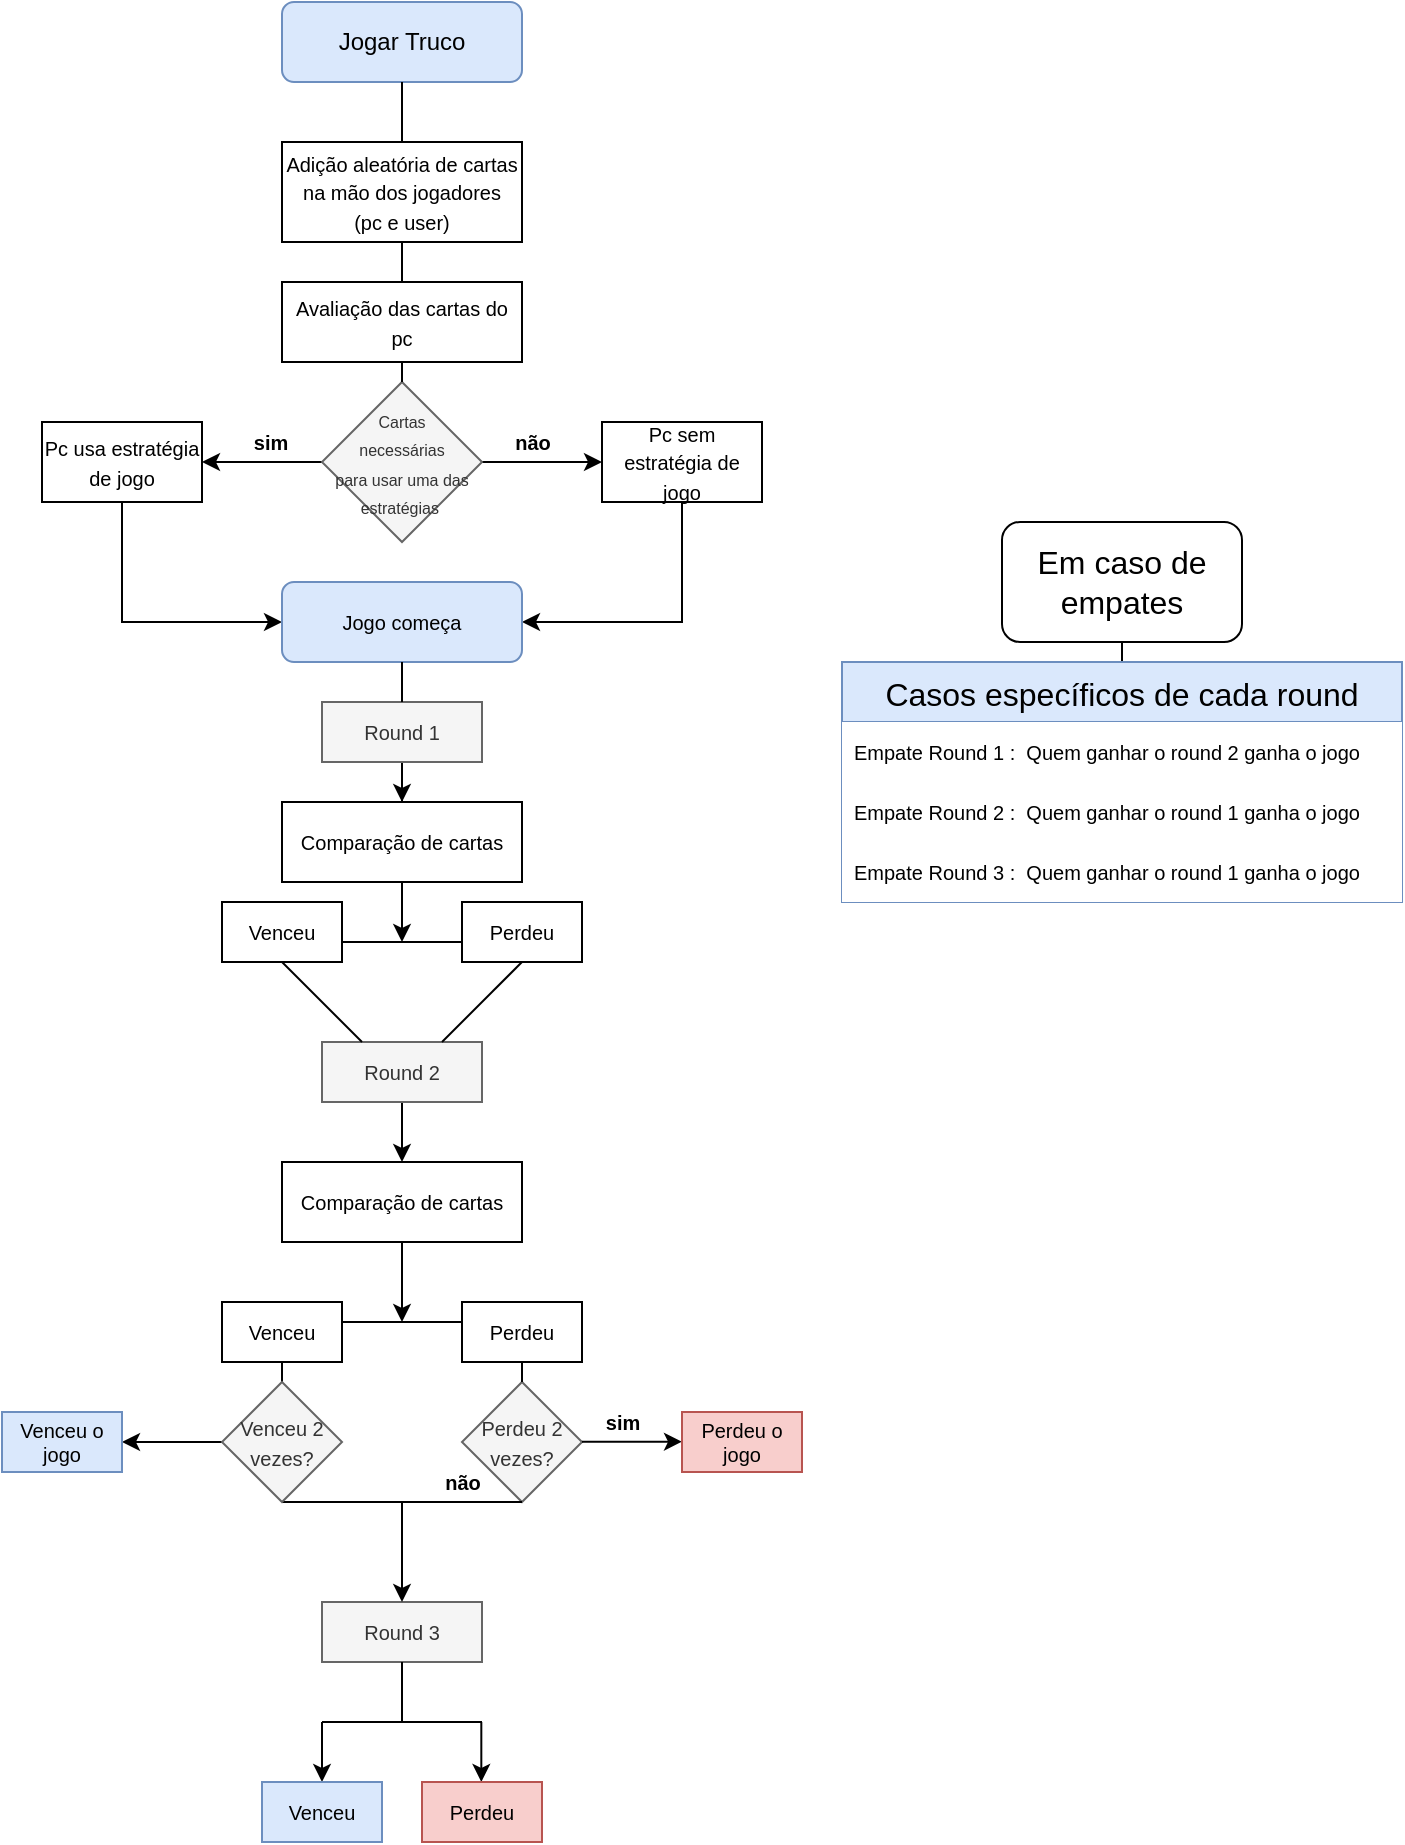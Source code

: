 <mxfile version="20.2.8" type="github">
  <diagram id="C5RBs43oDa-KdzZeNtuy" name="Page-1">
    <mxGraphModel dx="1484" dy="876" grid="1" gridSize="10" guides="1" tooltips="1" connect="1" arrows="1" fold="1" page="1" pageScale="1" pageWidth="827" pageHeight="1169" math="0" shadow="0">
      <root>
        <mxCell id="WIyWlLk6GJQsqaUBKTNV-0" />
        <mxCell id="WIyWlLk6GJQsqaUBKTNV-1" parent="WIyWlLk6GJQsqaUBKTNV-0" />
        <mxCell id="WIyWlLk6GJQsqaUBKTNV-3" value="Jogar Truco" style="rounded=1;whiteSpace=wrap;html=1;fontSize=12;glass=0;strokeWidth=1;shadow=0;fillColor=#dae8fc;strokeColor=#6c8ebf;" parent="WIyWlLk6GJQsqaUBKTNV-1" vertex="1">
          <mxGeometry x="160" y="80" width="120" height="40" as="geometry" />
        </mxCell>
        <mxCell id="9xWWHG499uekbKJID4pz-0" value="&lt;font style=&quot;font-size: 10px;&quot;&gt;Adição aleatória de cartas na mão dos jogadores &lt;br&gt;(pc e user)&lt;/font&gt;" style="rounded=0;whiteSpace=wrap;html=1;" parent="WIyWlLk6GJQsqaUBKTNV-1" vertex="1">
          <mxGeometry x="160" y="150" width="120" height="50" as="geometry" />
        </mxCell>
        <mxCell id="9xWWHG499uekbKJID4pz-1" value="" style="rounded=0;html=1;jettySize=auto;orthogonalLoop=1;fontSize=11;endArrow=none;endFill=0;endSize=8;strokeWidth=1;shadow=0;labelBackgroundColor=none;edgeStyle=orthogonalEdgeStyle;" parent="WIyWlLk6GJQsqaUBKTNV-1" source="WIyWlLk6GJQsqaUBKTNV-3" target="9xWWHG499uekbKJID4pz-0" edge="1">
          <mxGeometry relative="1" as="geometry">
            <mxPoint x="220.0" y="120" as="sourcePoint" />
            <mxPoint x="220.0" y="210" as="targetPoint" />
          </mxGeometry>
        </mxCell>
        <mxCell id="9xWWHG499uekbKJID4pz-2" value="&lt;font style=&quot;font-size: 10px;&quot;&gt;Avaliação das cartas do pc&lt;/font&gt;" style="rounded=0;whiteSpace=wrap;html=1;" parent="WIyWlLk6GJQsqaUBKTNV-1" vertex="1">
          <mxGeometry x="160" y="220" width="120" height="40" as="geometry" />
        </mxCell>
        <mxCell id="9xWWHG499uekbKJID4pz-9" value="" style="endArrow=none;html=1;rounded=0;entryX=0.5;entryY=1;entryDx=0;entryDy=0;exitX=0.5;exitY=0;exitDx=0;exitDy=0;" parent="WIyWlLk6GJQsqaUBKTNV-1" source="9xWWHG499uekbKJID4pz-2" target="9xWWHG499uekbKJID4pz-0" edge="1">
          <mxGeometry width="50" height="50" relative="1" as="geometry">
            <mxPoint x="210" y="240" as="sourcePoint" />
            <mxPoint x="260" y="190" as="targetPoint" />
          </mxGeometry>
        </mxCell>
        <mxCell id="9xWWHG499uekbKJID4pz-17" value="" style="edgeStyle=orthogonalEdgeStyle;rounded=0;orthogonalLoop=1;jettySize=auto;html=1;fontSize=8;" parent="WIyWlLk6GJQsqaUBKTNV-1" source="9xWWHG499uekbKJID4pz-10" target="9xWWHG499uekbKJID4pz-16" edge="1">
          <mxGeometry relative="1" as="geometry" />
        </mxCell>
        <mxCell id="9xWWHG499uekbKJID4pz-20" value="não" style="edgeLabel;html=1;align=center;verticalAlign=middle;resizable=0;points=[];fontSize=10;fontStyle=1" parent="9xWWHG499uekbKJID4pz-17" vertex="1" connectable="0">
          <mxGeometry x="-0.167" y="2" relative="1" as="geometry">
            <mxPoint y="-8" as="offset" />
          </mxGeometry>
        </mxCell>
        <mxCell id="9xWWHG499uekbKJID4pz-22" value="" style="edgeStyle=orthogonalEdgeStyle;rounded=0;orthogonalLoop=1;jettySize=auto;html=1;fontSize=10;" parent="WIyWlLk6GJQsqaUBKTNV-1" source="9xWWHG499uekbKJID4pz-10" edge="1">
          <mxGeometry relative="1" as="geometry">
            <mxPoint x="120" y="310" as="targetPoint" />
          </mxGeometry>
        </mxCell>
        <mxCell id="9xWWHG499uekbKJID4pz-27" value="sim" style="edgeLabel;html=1;align=center;verticalAlign=middle;resizable=0;points=[];fontSize=10;fontStyle=1" parent="9xWWHG499uekbKJID4pz-22" vertex="1" connectable="0">
          <mxGeometry x="-0.14" y="-2" relative="1" as="geometry">
            <mxPoint y="-8" as="offset" />
          </mxGeometry>
        </mxCell>
        <mxCell id="9xWWHG499uekbKJID4pz-10" value="&lt;font style=&quot;font-size: 8px;&quot;&gt;Cartas &lt;br&gt;necessárias &lt;br&gt;para usar uma das estratégias&amp;nbsp;&lt;/font&gt;" style="rhombus;whiteSpace=wrap;html=1;fillColor=#f5f5f5;fontColor=#333333;strokeColor=#666666;" parent="WIyWlLk6GJQsqaUBKTNV-1" vertex="1">
          <mxGeometry x="180" y="270" width="80" height="80" as="geometry" />
        </mxCell>
        <mxCell id="9xWWHG499uekbKJID4pz-11" value="" style="endArrow=none;html=1;rounded=0;entryX=0.5;entryY=1;entryDx=0;entryDy=0;exitX=0.5;exitY=0;exitDx=0;exitDy=0;" parent="WIyWlLk6GJQsqaUBKTNV-1" source="9xWWHG499uekbKJID4pz-10" target="9xWWHG499uekbKJID4pz-2" edge="1">
          <mxGeometry width="50" height="50" relative="1" as="geometry">
            <mxPoint x="210" y="300" as="sourcePoint" />
            <mxPoint x="260" y="250" as="targetPoint" />
          </mxGeometry>
        </mxCell>
        <mxCell id="9xWWHG499uekbKJID4pz-26" style="edgeStyle=orthogonalEdgeStyle;rounded=0;orthogonalLoop=1;jettySize=auto;html=1;exitX=0.5;exitY=1;exitDx=0;exitDy=0;entryX=1;entryY=0.5;entryDx=0;entryDy=0;fontSize=10;" parent="WIyWlLk6GJQsqaUBKTNV-1" source="9xWWHG499uekbKJID4pz-16" target="9xWWHG499uekbKJID4pz-29" edge="1">
          <mxGeometry relative="1" as="geometry">
            <mxPoint x="280" y="390" as="targetPoint" />
          </mxGeometry>
        </mxCell>
        <mxCell id="9xWWHG499uekbKJID4pz-16" value="&lt;font style=&quot;font-size: 10px;&quot;&gt;Pc sem estratégia de jogo&lt;br&gt;&lt;/font&gt;" style="whiteSpace=wrap;html=1;" parent="WIyWlLk6GJQsqaUBKTNV-1" vertex="1">
          <mxGeometry x="320" y="290" width="80" height="40" as="geometry" />
        </mxCell>
        <mxCell id="9xWWHG499uekbKJID4pz-25" style="edgeStyle=orthogonalEdgeStyle;rounded=0;orthogonalLoop=1;jettySize=auto;html=1;exitX=0.5;exitY=1;exitDx=0;exitDy=0;entryX=0;entryY=0.5;entryDx=0;entryDy=0;fontSize=10;" parent="WIyWlLk6GJQsqaUBKTNV-1" source="9xWWHG499uekbKJID4pz-23" target="9xWWHG499uekbKJID4pz-29" edge="1">
          <mxGeometry relative="1" as="geometry">
            <mxPoint x="160" y="390" as="targetPoint" />
          </mxGeometry>
        </mxCell>
        <mxCell id="9xWWHG499uekbKJID4pz-23" value="&lt;font style=&quot;font-size: 10px;&quot;&gt;Pc usa estratégia de jogo&lt;br&gt;&lt;/font&gt;" style="whiteSpace=wrap;html=1;" parent="WIyWlLk6GJQsqaUBKTNV-1" vertex="1">
          <mxGeometry x="40" y="290" width="80" height="40" as="geometry" />
        </mxCell>
        <mxCell id="9xWWHG499uekbKJID4pz-29" value="Jogo começa" style="rounded=1;whiteSpace=wrap;html=1;fontSize=10;fillColor=#dae8fc;strokeColor=#6c8ebf;" parent="WIyWlLk6GJQsqaUBKTNV-1" vertex="1">
          <mxGeometry x="160" y="370" width="120" height="40" as="geometry" />
        </mxCell>
        <mxCell id="9xWWHG499uekbKJID4pz-31" value="Comparação de cartas" style="rounded=0;whiteSpace=wrap;html=1;fontSize=10;" parent="WIyWlLk6GJQsqaUBKTNV-1" vertex="1">
          <mxGeometry x="160" y="480" width="120" height="40" as="geometry" />
        </mxCell>
        <mxCell id="9xWWHG499uekbKJID4pz-41" value="" style="edgeStyle=orthogonalEdgeStyle;rounded=0;orthogonalLoop=1;jettySize=auto;html=1;fontSize=10;" parent="WIyWlLk6GJQsqaUBKTNV-1" source="9xWWHG499uekbKJID4pz-37" target="9xWWHG499uekbKJID4pz-31" edge="1">
          <mxGeometry relative="1" as="geometry" />
        </mxCell>
        <mxCell id="9xWWHG499uekbKJID4pz-37" value="Round 1" style="rounded=0;whiteSpace=wrap;html=1;fontSize=10;fillColor=#f5f5f5;fontColor=#333333;strokeColor=#666666;" parent="WIyWlLk6GJQsqaUBKTNV-1" vertex="1">
          <mxGeometry x="180" y="430" width="80" height="30" as="geometry" />
        </mxCell>
        <mxCell id="9xWWHG499uekbKJID4pz-39" value="" style="endArrow=none;html=1;rounded=0;fontSize=10;exitX=0.5;exitY=0;exitDx=0;exitDy=0;" parent="WIyWlLk6GJQsqaUBKTNV-1" source="9xWWHG499uekbKJID4pz-37" edge="1">
          <mxGeometry width="50" height="50" relative="1" as="geometry">
            <mxPoint x="170" y="460" as="sourcePoint" />
            <mxPoint x="220" y="410" as="targetPoint" />
          </mxGeometry>
        </mxCell>
        <mxCell id="9xWWHG499uekbKJID4pz-45" value="Perdeu" style="rounded=0;whiteSpace=wrap;html=1;fontSize=10;" parent="WIyWlLk6GJQsqaUBKTNV-1" vertex="1">
          <mxGeometry x="250" y="530" width="60" height="30" as="geometry" />
        </mxCell>
        <mxCell id="9xWWHG499uekbKJID4pz-52" value="Venceu" style="rounded=0;whiteSpace=wrap;html=1;fontSize=10;" parent="WIyWlLk6GJQsqaUBKTNV-1" vertex="1">
          <mxGeometry x="130" y="530" width="60" height="30" as="geometry" />
        </mxCell>
        <mxCell id="9xWWHG499uekbKJID4pz-58" value="" style="endArrow=classic;html=1;rounded=0;fontSize=10;" parent="WIyWlLk6GJQsqaUBKTNV-1" edge="1">
          <mxGeometry width="50" height="50" relative="1" as="geometry">
            <mxPoint x="220" y="520" as="sourcePoint" />
            <mxPoint x="220" y="550" as="targetPoint" />
          </mxGeometry>
        </mxCell>
        <mxCell id="9xWWHG499uekbKJID4pz-59" value="" style="endArrow=none;html=1;rounded=0;fontSize=10;" parent="WIyWlLk6GJQsqaUBKTNV-1" edge="1">
          <mxGeometry width="50" height="50" relative="1" as="geometry">
            <mxPoint x="190" y="550" as="sourcePoint" />
            <mxPoint x="220" y="550" as="targetPoint" />
          </mxGeometry>
        </mxCell>
        <mxCell id="9xWWHG499uekbKJID4pz-60" value="" style="endArrow=none;html=1;rounded=0;fontSize=10;" parent="WIyWlLk6GJQsqaUBKTNV-1" edge="1">
          <mxGeometry width="50" height="50" relative="1" as="geometry">
            <mxPoint x="220" y="550" as="sourcePoint" />
            <mxPoint x="250" y="550" as="targetPoint" />
          </mxGeometry>
        </mxCell>
        <mxCell id="9xWWHG499uekbKJID4pz-72" value="" style="edgeStyle=orthogonalEdgeStyle;rounded=0;orthogonalLoop=1;jettySize=auto;html=1;fontSize=10;" parent="WIyWlLk6GJQsqaUBKTNV-1" source="9xWWHG499uekbKJID4pz-61" target="9xWWHG499uekbKJID4pz-71" edge="1">
          <mxGeometry relative="1" as="geometry" />
        </mxCell>
        <mxCell id="9xWWHG499uekbKJID4pz-61" value="Round 2" style="rounded=0;whiteSpace=wrap;html=1;fontSize=10;fillColor=#f5f5f5;fontColor=#333333;strokeColor=#666666;" parent="WIyWlLk6GJQsqaUBKTNV-1" vertex="1">
          <mxGeometry x="180" y="600" width="80" height="30" as="geometry" />
        </mxCell>
        <mxCell id="9xWWHG499uekbKJID4pz-66" value="" style="endArrow=none;html=1;rounded=0;fontSize=10;exitX=0.5;exitY=1;exitDx=0;exitDy=0;" parent="WIyWlLk6GJQsqaUBKTNV-1" source="9xWWHG499uekbKJID4pz-52" edge="1">
          <mxGeometry width="50" height="50" relative="1" as="geometry">
            <mxPoint x="160" y="549" as="sourcePoint" />
            <mxPoint x="200" y="600" as="targetPoint" />
          </mxGeometry>
        </mxCell>
        <mxCell id="9xWWHG499uekbKJID4pz-68" value="" style="endArrow=none;html=1;rounded=0;fontSize=10;entryX=0.5;entryY=1;entryDx=0;entryDy=0;" parent="WIyWlLk6GJQsqaUBKTNV-1" target="9xWWHG499uekbKJID4pz-45" edge="1">
          <mxGeometry width="50" height="50" relative="1" as="geometry">
            <mxPoint x="240" y="600" as="sourcePoint" />
            <mxPoint x="270" y="570" as="targetPoint" />
          </mxGeometry>
        </mxCell>
        <mxCell id="9xWWHG499uekbKJID4pz-74" value="" style="edgeStyle=orthogonalEdgeStyle;rounded=0;orthogonalLoop=1;jettySize=auto;html=1;fontSize=10;" parent="WIyWlLk6GJQsqaUBKTNV-1" source="9xWWHG499uekbKJID4pz-71" edge="1">
          <mxGeometry relative="1" as="geometry">
            <mxPoint x="220" y="740" as="targetPoint" />
            <Array as="points">
              <mxPoint x="220" y="730" />
              <mxPoint x="220" y="730" />
            </Array>
          </mxGeometry>
        </mxCell>
        <mxCell id="9xWWHG499uekbKJID4pz-71" value="Comparação de cartas" style="rounded=0;whiteSpace=wrap;html=1;fontSize=10;" parent="WIyWlLk6GJQsqaUBKTNV-1" vertex="1">
          <mxGeometry x="160" y="660" width="120" height="40" as="geometry" />
        </mxCell>
        <mxCell id="9xWWHG499uekbKJID4pz-75" value="" style="endArrow=none;html=1;rounded=0;fontSize=10;" parent="WIyWlLk6GJQsqaUBKTNV-1" edge="1">
          <mxGeometry width="50" height="50" relative="1" as="geometry">
            <mxPoint x="190" y="740" as="sourcePoint" />
            <mxPoint x="250" y="740" as="targetPoint" />
          </mxGeometry>
        </mxCell>
        <mxCell id="9xWWHG499uekbKJID4pz-76" value="Venceu" style="rounded=0;whiteSpace=wrap;html=1;fontSize=10;" parent="WIyWlLk6GJQsqaUBKTNV-1" vertex="1">
          <mxGeometry x="130" y="730" width="60" height="30" as="geometry" />
        </mxCell>
        <mxCell id="9xWWHG499uekbKJID4pz-77" value="Perdeu" style="rounded=0;whiteSpace=wrap;html=1;fontSize=10;" parent="WIyWlLk6GJQsqaUBKTNV-1" vertex="1">
          <mxGeometry x="250" y="730" width="60" height="30" as="geometry" />
        </mxCell>
        <mxCell id="kTU7rOl9mbQde64WQ3L0-3" value="&lt;font style=&quot;font-size: 10px;&quot;&gt;Perdeu 2 vezes?&lt;/font&gt;" style="rhombus;whiteSpace=wrap;html=1;fillColor=#f5f5f5;fontColor=#333333;strokeColor=#666666;" parent="WIyWlLk6GJQsqaUBKTNV-1" vertex="1">
          <mxGeometry x="250" y="770" width="60" height="60" as="geometry" />
        </mxCell>
        <mxCell id="kTU7rOl9mbQde64WQ3L0-4" value="" style="endArrow=none;html=1;rounded=0;fontSize=10;entryX=0.5;entryY=1;entryDx=0;entryDy=0;exitX=0.5;exitY=0;exitDx=0;exitDy=0;" parent="WIyWlLk6GJQsqaUBKTNV-1" source="kTU7rOl9mbQde64WQ3L0-3" target="9xWWHG499uekbKJID4pz-77" edge="1">
          <mxGeometry width="50" height="50" relative="1" as="geometry">
            <mxPoint x="240" y="810" as="sourcePoint" />
            <mxPoint x="290" y="760" as="targetPoint" />
          </mxGeometry>
        </mxCell>
        <mxCell id="kTU7rOl9mbQde64WQ3L0-5" value="" style="endArrow=classic;html=1;rounded=0;fontSize=10;" parent="WIyWlLk6GJQsqaUBKTNV-1" edge="1">
          <mxGeometry width="50" height="50" relative="1" as="geometry">
            <mxPoint x="310" y="799.86" as="sourcePoint" />
            <mxPoint x="360" y="799.86" as="targetPoint" />
          </mxGeometry>
        </mxCell>
        <mxCell id="kTU7rOl9mbQde64WQ3L0-8" value="sim&lt;br&gt;" style="edgeLabel;html=1;align=center;verticalAlign=middle;resizable=0;points=[];fontSize=10;fontStyle=1" parent="kTU7rOl9mbQde64WQ3L0-5" vertex="1" connectable="0">
          <mxGeometry x="-0.558" relative="1" as="geometry">
            <mxPoint x="9" y="-10" as="offset" />
          </mxGeometry>
        </mxCell>
        <mxCell id="kTU7rOl9mbQde64WQ3L0-11" value="Perdeu o jogo" style="rounded=0;whiteSpace=wrap;html=1;fontSize=10;fillColor=#f8cecc;strokeColor=#b85450;" parent="WIyWlLk6GJQsqaUBKTNV-1" vertex="1">
          <mxGeometry x="360" y="785" width="60" height="30" as="geometry" />
        </mxCell>
        <mxCell id="kTU7rOl9mbQde64WQ3L0-12" value="Round 3" style="rounded=0;whiteSpace=wrap;html=1;fontSize=10;fillColor=#f5f5f5;fontColor=#333333;strokeColor=#666666;" parent="WIyWlLk6GJQsqaUBKTNV-1" vertex="1">
          <mxGeometry x="180" y="880" width="80" height="30" as="geometry" />
        </mxCell>
        <mxCell id="kTU7rOl9mbQde64WQ3L0-16" value="" style="endArrow=none;html=1;rounded=0;fontSize=10;" parent="WIyWlLk6GJQsqaUBKTNV-1" edge="1">
          <mxGeometry width="50" height="50" relative="1" as="geometry">
            <mxPoint x="160" y="830" as="sourcePoint" />
            <mxPoint x="280" y="830" as="targetPoint" />
          </mxGeometry>
        </mxCell>
        <mxCell id="kTU7rOl9mbQde64WQ3L0-19" value="não&lt;br&gt;" style="edgeLabel;html=1;align=center;verticalAlign=middle;resizable=0;points=[];fontSize=10;fontStyle=1" parent="kTU7rOl9mbQde64WQ3L0-16" vertex="1" connectable="0">
          <mxGeometry x="0.565" y="2" relative="1" as="geometry">
            <mxPoint x="-4" y="-8" as="offset" />
          </mxGeometry>
        </mxCell>
        <mxCell id="kTU7rOl9mbQde64WQ3L0-17" value="" style="endArrow=none;html=1;rounded=0;fontSize=10;entryX=0.5;entryY=1;entryDx=0;entryDy=0;" parent="WIyWlLk6GJQsqaUBKTNV-1" target="9xWWHG499uekbKJID4pz-76" edge="1">
          <mxGeometry width="50" height="50" relative="1" as="geometry">
            <mxPoint x="160" y="830" as="sourcePoint" />
            <mxPoint x="230" y="870" as="targetPoint" />
          </mxGeometry>
        </mxCell>
        <mxCell id="kTU7rOl9mbQde64WQ3L0-18" value="" style="endArrow=classic;html=1;rounded=0;fontSize=10;entryX=0.5;entryY=0;entryDx=0;entryDy=0;" parent="WIyWlLk6GJQsqaUBKTNV-1" target="kTU7rOl9mbQde64WQ3L0-12" edge="1">
          <mxGeometry width="50" height="50" relative="1" as="geometry">
            <mxPoint x="220" y="830" as="sourcePoint" />
            <mxPoint x="270" y="780" as="targetPoint" />
          </mxGeometry>
        </mxCell>
        <mxCell id="kTU7rOl9mbQde64WQ3L0-20" value="" style="endArrow=none;html=1;rounded=0;fontSize=10;" parent="WIyWlLk6GJQsqaUBKTNV-1" edge="1">
          <mxGeometry width="50" height="50" relative="1" as="geometry">
            <mxPoint x="220" y="940" as="sourcePoint" />
            <mxPoint x="220" y="910" as="targetPoint" />
          </mxGeometry>
        </mxCell>
        <mxCell id="kTU7rOl9mbQde64WQ3L0-21" value="" style="endArrow=none;html=1;rounded=0;fontSize=10;" parent="WIyWlLk6GJQsqaUBKTNV-1" edge="1">
          <mxGeometry width="50" height="50" relative="1" as="geometry">
            <mxPoint x="180" y="940" as="sourcePoint" />
            <mxPoint x="260" y="940" as="targetPoint" />
          </mxGeometry>
        </mxCell>
        <mxCell id="kTU7rOl9mbQde64WQ3L0-22" value="" style="endArrow=classic;html=1;rounded=0;fontSize=10;" parent="WIyWlLk6GJQsqaUBKTNV-1" edge="1">
          <mxGeometry width="50" height="50" relative="1" as="geometry">
            <mxPoint x="180" y="940" as="sourcePoint" />
            <mxPoint x="180" y="970" as="targetPoint" />
          </mxGeometry>
        </mxCell>
        <mxCell id="kTU7rOl9mbQde64WQ3L0-23" value="" style="endArrow=classic;html=1;rounded=0;fontSize=10;" parent="WIyWlLk6GJQsqaUBKTNV-1" edge="1">
          <mxGeometry width="50" height="50" relative="1" as="geometry">
            <mxPoint x="259.66" y="940" as="sourcePoint" />
            <mxPoint x="259.66" y="970" as="targetPoint" />
          </mxGeometry>
        </mxCell>
        <mxCell id="kTU7rOl9mbQde64WQ3L0-24" value="Venceu" style="rounded=0;whiteSpace=wrap;html=1;fontSize=10;fillColor=#dae8fc;strokeColor=#6c8ebf;" parent="WIyWlLk6GJQsqaUBKTNV-1" vertex="1">
          <mxGeometry x="150" y="970" width="60" height="30" as="geometry" />
        </mxCell>
        <mxCell id="kTU7rOl9mbQde64WQ3L0-25" value="Perdeu" style="rounded=0;whiteSpace=wrap;html=1;fontSize=10;fillColor=#f8cecc;strokeColor=#b85450;" parent="WIyWlLk6GJQsqaUBKTNV-1" vertex="1">
          <mxGeometry x="230" y="970" width="60" height="30" as="geometry" />
        </mxCell>
        <mxCell id="kTU7rOl9mbQde64WQ3L0-30" value="" style="edgeStyle=orthogonalEdgeStyle;rounded=0;orthogonalLoop=1;jettySize=auto;html=1;fontSize=10;" parent="WIyWlLk6GJQsqaUBKTNV-1" source="kTU7rOl9mbQde64WQ3L0-26" edge="1">
          <mxGeometry relative="1" as="geometry">
            <mxPoint x="80" y="800" as="targetPoint" />
          </mxGeometry>
        </mxCell>
        <mxCell id="kTU7rOl9mbQde64WQ3L0-26" value="&lt;font style=&quot;font-size: 10px;&quot;&gt;Venceu 2 vezes?&lt;/font&gt;" style="rhombus;whiteSpace=wrap;html=1;fillColor=#f5f5f5;fontColor=#333333;strokeColor=#666666;" parent="WIyWlLk6GJQsqaUBKTNV-1" vertex="1">
          <mxGeometry x="130" y="770" width="60" height="60" as="geometry" />
        </mxCell>
        <mxCell id="kTU7rOl9mbQde64WQ3L0-31" value="Venceu o jogo" style="rounded=0;whiteSpace=wrap;html=1;fontSize=10;fillColor=#dae8fc;strokeColor=#6c8ebf;" parent="WIyWlLk6GJQsqaUBKTNV-1" vertex="1">
          <mxGeometry x="20" y="785" width="60" height="30" as="geometry" />
        </mxCell>
        <mxCell id="kTU7rOl9mbQde64WQ3L0-36" value="" style="endArrow=none;html=1;rounded=0;fontSize=16;" parent="WIyWlLk6GJQsqaUBKTNV-1" edge="1">
          <mxGeometry width="50" height="50" relative="1" as="geometry">
            <mxPoint x="580" y="430" as="sourcePoint" />
            <mxPoint x="580" y="400" as="targetPoint" />
          </mxGeometry>
        </mxCell>
        <mxCell id="kTU7rOl9mbQde64WQ3L0-37" value="Casos específicos de cada round" style="swimlane;fontStyle=0;childLayout=stackLayout;horizontal=1;startSize=30;horizontalStack=0;resizeParent=1;resizeParentMax=0;resizeLast=0;collapsible=1;marginBottom=0;fontSize=16;fillColor=#dae8fc;strokeColor=#6c8ebf;" parent="WIyWlLk6GJQsqaUBKTNV-1" vertex="1">
          <mxGeometry x="440" y="410" width="280" height="120" as="geometry">
            <mxRectangle x="510" y="420" width="70" height="30" as="alternateBounds" />
          </mxGeometry>
        </mxCell>
        <mxCell id="kTU7rOl9mbQde64WQ3L0-38" value="Empate Round 1 :  Quem ganhar o round 2 ganha o jogo " style="text;strokeColor=none;fillColor=default;align=left;verticalAlign=middle;spacingLeft=4;spacingRight=4;overflow=hidden;points=[[0,0.5],[1,0.5]];portConstraint=eastwest;rotatable=0;fontSize=10;" parent="kTU7rOl9mbQde64WQ3L0-37" vertex="1">
          <mxGeometry y="30" width="280" height="30" as="geometry" />
        </mxCell>
        <mxCell id="kTU7rOl9mbQde64WQ3L0-39" value="Empate Round 2 :  Quem ganhar o round 1 ganha o jogo " style="text;strokeColor=none;fillColor=default;align=left;verticalAlign=middle;spacingLeft=4;spacingRight=4;overflow=hidden;points=[[0,0.5],[1,0.5]];portConstraint=eastwest;rotatable=0;fontSize=10;" parent="kTU7rOl9mbQde64WQ3L0-37" vertex="1">
          <mxGeometry y="60" width="280" height="30" as="geometry" />
        </mxCell>
        <mxCell id="kTU7rOl9mbQde64WQ3L0-40" value="Empate Round 3 :  Quem ganhar o round 1 ganha o jogo " style="text;align=left;verticalAlign=middle;spacingLeft=4;spacingRight=4;overflow=hidden;points=[[0,0.5],[1,0.5]];portConstraint=eastwest;rotatable=0;fontSize=10;fillColor=default;" parent="kTU7rOl9mbQde64WQ3L0-37" vertex="1">
          <mxGeometry y="90" width="280" height="30" as="geometry" />
        </mxCell>
        <mxCell id="ndz0HKxbCvsNHnvAFVHq-0" value="&lt;span style=&quot;font-size: 16px;&quot;&gt;Em caso de empates&lt;/span&gt;" style="rounded=1;whiteSpace=wrap;html=1;fillColor=default;" vertex="1" parent="WIyWlLk6GJQsqaUBKTNV-1">
          <mxGeometry x="520" y="340" width="120" height="60" as="geometry" />
        </mxCell>
      </root>
    </mxGraphModel>
  </diagram>
</mxfile>
